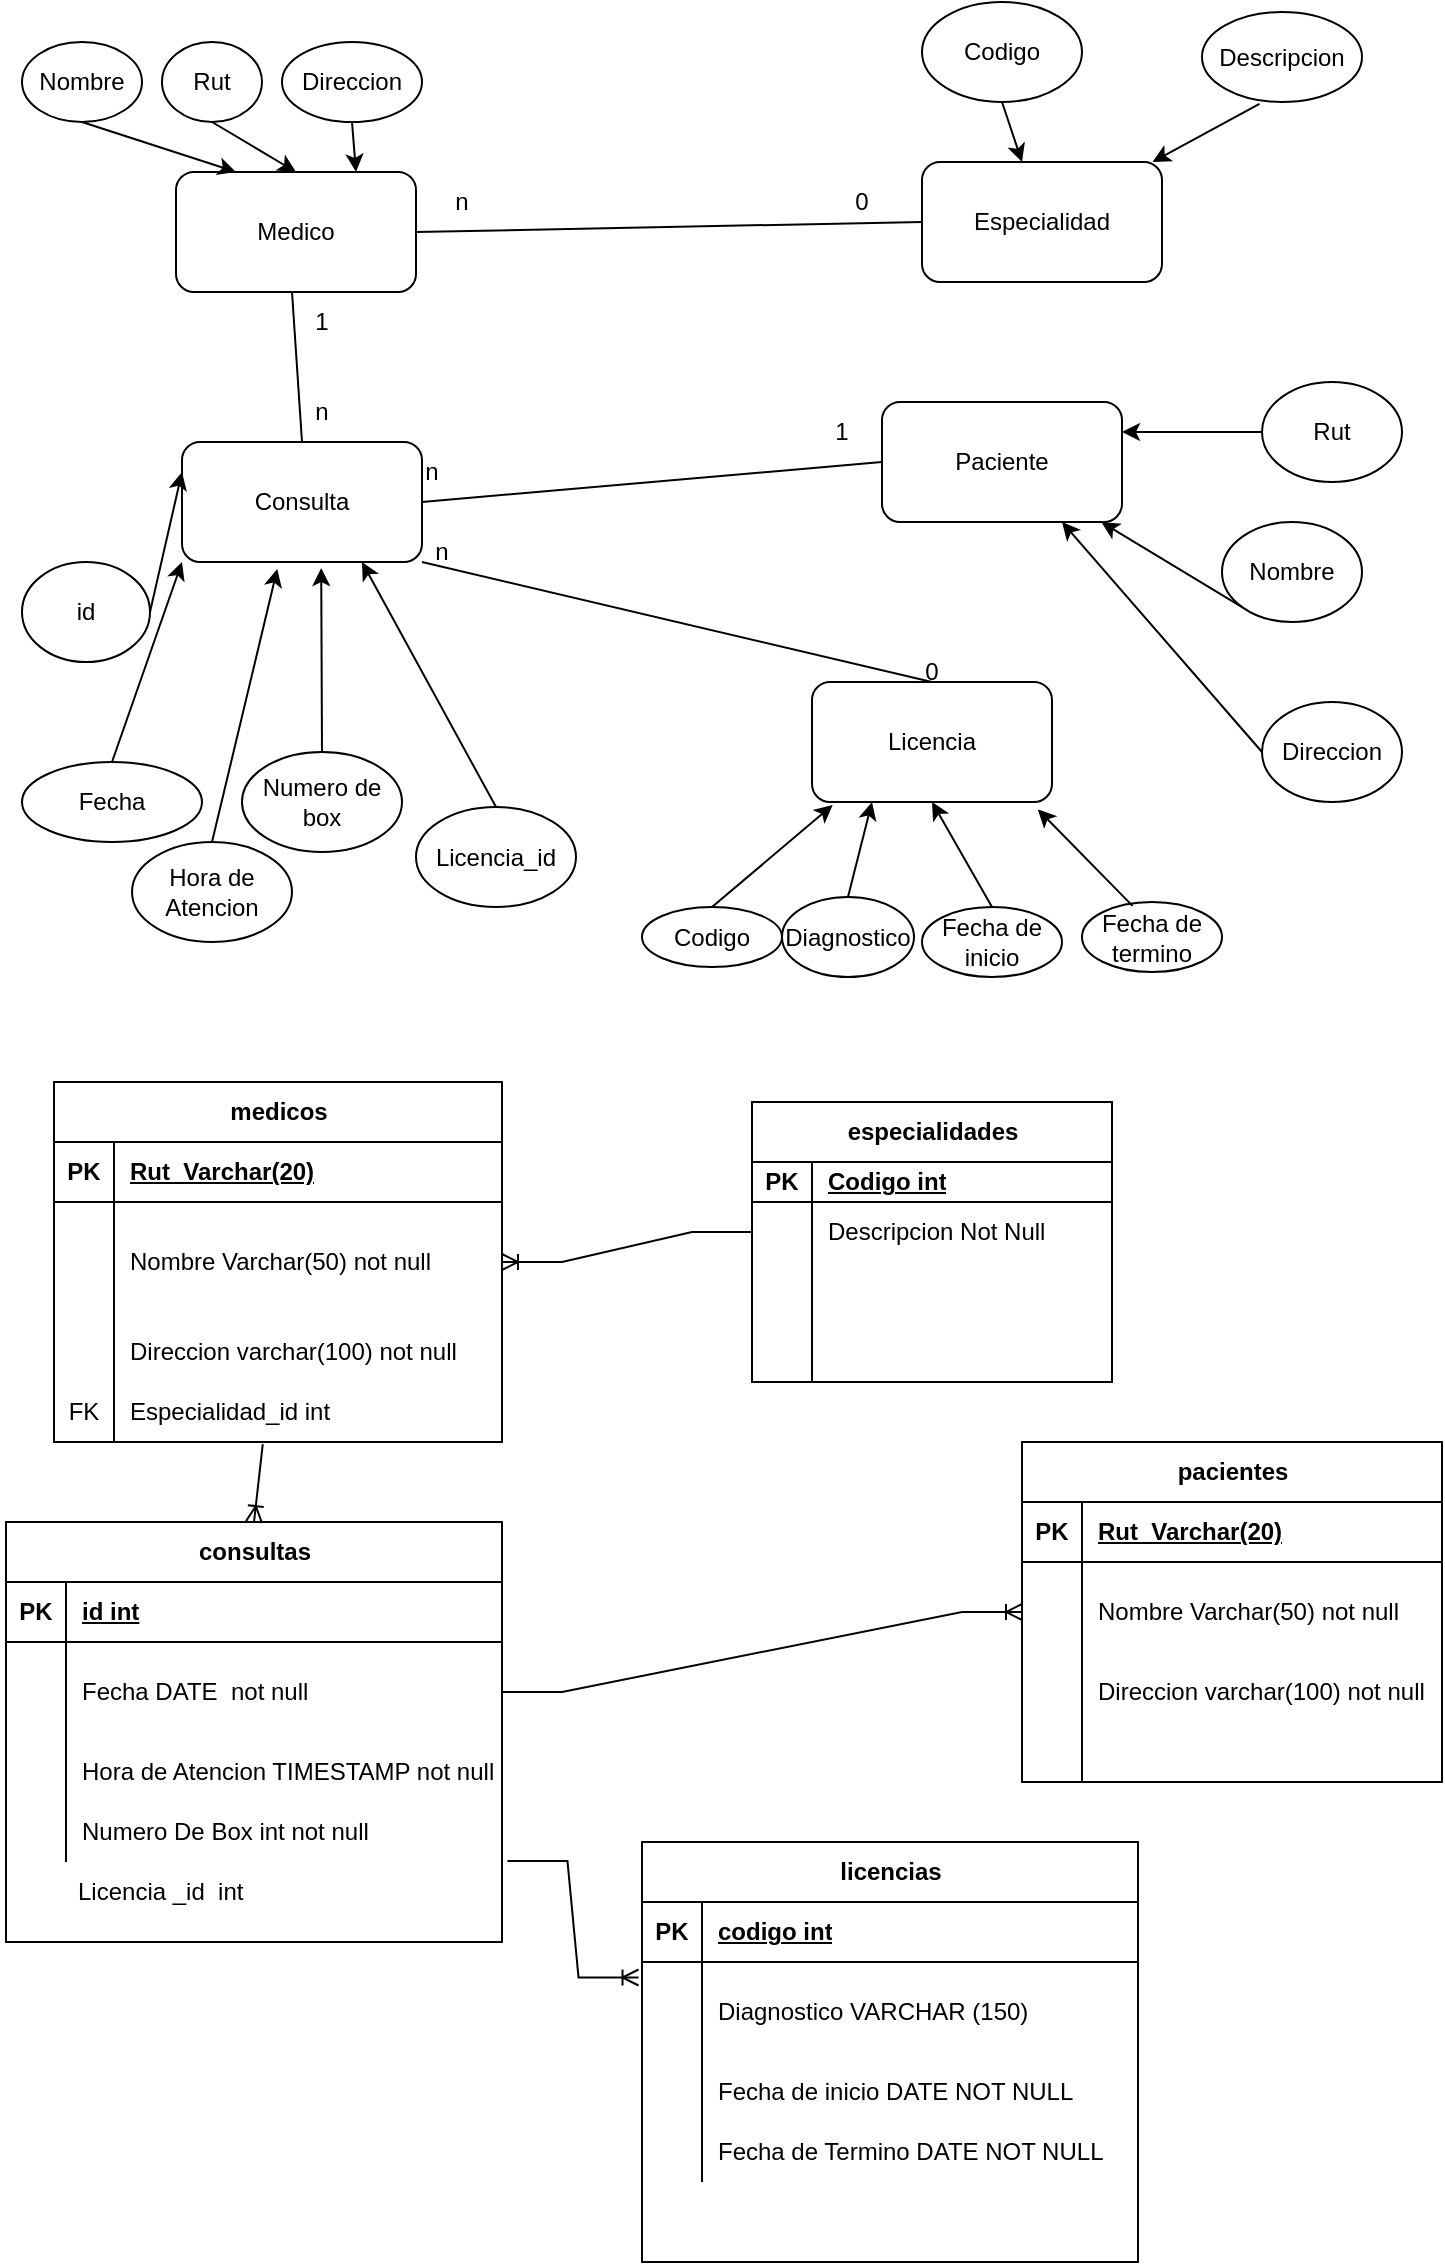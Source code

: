 <mxfile version="21.3.2" type="browser">
  <diagram name="Página-1" id="vCThs38d2Mc9DxfJJw0b">
    <mxGraphModel dx="910" dy="476" grid="1" gridSize="10" guides="1" tooltips="1" connect="1" arrows="1" fold="1" page="1" pageScale="1" pageWidth="827" pageHeight="1169" math="0" shadow="0">
      <root>
        <mxCell id="0" />
        <mxCell id="1" parent="0" />
        <mxCell id="mnabHyh_FeWXcVCnpc1L-1" value="Medico" style="rounded=1;whiteSpace=wrap;html=1;" parent="1" vertex="1">
          <mxGeometry x="97" y="85" width="120" height="60" as="geometry" />
        </mxCell>
        <mxCell id="mnabHyh_FeWXcVCnpc1L-2" value="Direccion" style="ellipse;whiteSpace=wrap;html=1;" parent="1" vertex="1">
          <mxGeometry x="150" y="20" width="70" height="40" as="geometry" />
        </mxCell>
        <mxCell id="mnabHyh_FeWXcVCnpc1L-3" value="Rut" style="ellipse;whiteSpace=wrap;html=1;" parent="1" vertex="1">
          <mxGeometry x="90" y="20" width="50" height="40" as="geometry" />
        </mxCell>
        <mxCell id="mnabHyh_FeWXcVCnpc1L-4" value="Nombre" style="ellipse;whiteSpace=wrap;html=1;" parent="1" vertex="1">
          <mxGeometry x="20" y="20" width="60" height="40" as="geometry" />
        </mxCell>
        <mxCell id="mnabHyh_FeWXcVCnpc1L-5" value="Especialidad" style="rounded=1;whiteSpace=wrap;html=1;" parent="1" vertex="1">
          <mxGeometry x="470" y="80" width="120" height="60" as="geometry" />
        </mxCell>
        <mxCell id="mnabHyh_FeWXcVCnpc1L-12" value="n" style="text;html=1;strokeColor=none;fillColor=none;align=center;verticalAlign=middle;whiteSpace=wrap;rounded=0;" parent="1" vertex="1">
          <mxGeometry x="210" y="85" width="60" height="30" as="geometry" />
        </mxCell>
        <mxCell id="mnabHyh_FeWXcVCnpc1L-13" value="" style="endArrow=classic;html=1;rounded=0;exitX=0.5;exitY=1;exitDx=0;exitDy=0;entryX=0.75;entryY=0;entryDx=0;entryDy=0;" parent="1" source="mnabHyh_FeWXcVCnpc1L-2" target="mnabHyh_FeWXcVCnpc1L-1" edge="1">
          <mxGeometry width="50" height="50" relative="1" as="geometry">
            <mxPoint x="460" y="250" as="sourcePoint" />
            <mxPoint x="510" y="200" as="targetPoint" />
          </mxGeometry>
        </mxCell>
        <mxCell id="mnabHyh_FeWXcVCnpc1L-14" value="" style="endArrow=classic;html=1;rounded=0;exitX=0.5;exitY=1;exitDx=0;exitDy=0;entryX=0.5;entryY=0;entryDx=0;entryDy=0;" parent="1" source="mnabHyh_FeWXcVCnpc1L-3" target="mnabHyh_FeWXcVCnpc1L-1" edge="1">
          <mxGeometry width="50" height="50" relative="1" as="geometry">
            <mxPoint x="460" y="250" as="sourcePoint" />
            <mxPoint x="510" y="200" as="targetPoint" />
          </mxGeometry>
        </mxCell>
        <mxCell id="mnabHyh_FeWXcVCnpc1L-15" value="" style="endArrow=classic;html=1;rounded=0;exitX=0.5;exitY=1;exitDx=0;exitDy=0;entryX=0.25;entryY=0;entryDx=0;entryDy=0;" parent="1" source="mnabHyh_FeWXcVCnpc1L-4" target="mnabHyh_FeWXcVCnpc1L-1" edge="1">
          <mxGeometry width="50" height="50" relative="1" as="geometry">
            <mxPoint x="50" y="130" as="sourcePoint" />
            <mxPoint x="100" y="80" as="targetPoint" />
          </mxGeometry>
        </mxCell>
        <mxCell id="mnabHyh_FeWXcVCnpc1L-16" value="Descripcion" style="ellipse;whiteSpace=wrap;html=1;" parent="1" vertex="1">
          <mxGeometry x="610" y="5" width="80" height="45" as="geometry" />
        </mxCell>
        <mxCell id="mnabHyh_FeWXcVCnpc1L-17" value="Codigo" style="ellipse;whiteSpace=wrap;html=1;" parent="1" vertex="1">
          <mxGeometry x="470" width="80" height="50" as="geometry" />
        </mxCell>
        <mxCell id="mnabHyh_FeWXcVCnpc1L-18" value="" style="endArrow=classic;html=1;rounded=0;exitX=0.359;exitY=1.022;exitDx=0;exitDy=0;exitPerimeter=0;" parent="1" source="mnabHyh_FeWXcVCnpc1L-16" target="mnabHyh_FeWXcVCnpc1L-5" edge="1">
          <mxGeometry width="50" height="50" relative="1" as="geometry">
            <mxPoint x="460" y="250" as="sourcePoint" />
            <mxPoint x="510" y="200" as="targetPoint" />
          </mxGeometry>
        </mxCell>
        <mxCell id="mnabHyh_FeWXcVCnpc1L-19" value="" style="endArrow=classic;html=1;rounded=0;exitX=0.5;exitY=1;exitDx=0;exitDy=0;" parent="1" source="mnabHyh_FeWXcVCnpc1L-17" target="mnabHyh_FeWXcVCnpc1L-5" edge="1">
          <mxGeometry width="50" height="50" relative="1" as="geometry">
            <mxPoint x="460" y="250" as="sourcePoint" />
            <mxPoint x="510" y="200" as="targetPoint" />
          </mxGeometry>
        </mxCell>
        <mxCell id="mnabHyh_FeWXcVCnpc1L-20" value="medicos" style="shape=table;startSize=30;container=1;collapsible=1;childLayout=tableLayout;fixedRows=1;rowLines=0;fontStyle=1;align=center;resizeLast=1;html=1;" parent="1" vertex="1">
          <mxGeometry x="36" y="540" width="224" height="180" as="geometry" />
        </mxCell>
        <mxCell id="mnabHyh_FeWXcVCnpc1L-21" value="" style="shape=tableRow;horizontal=0;startSize=0;swimlaneHead=0;swimlaneBody=0;fillColor=none;collapsible=0;dropTarget=0;points=[[0,0.5],[1,0.5]];portConstraint=eastwest;top=0;left=0;right=0;bottom=1;" parent="mnabHyh_FeWXcVCnpc1L-20" vertex="1">
          <mxGeometry y="30" width="224" height="30" as="geometry" />
        </mxCell>
        <mxCell id="mnabHyh_FeWXcVCnpc1L-22" value="PK" style="shape=partialRectangle;connectable=0;fillColor=none;top=0;left=0;bottom=0;right=0;fontStyle=1;overflow=hidden;whiteSpace=wrap;html=1;" parent="mnabHyh_FeWXcVCnpc1L-21" vertex="1">
          <mxGeometry width="30" height="30" as="geometry">
            <mxRectangle width="30" height="30" as="alternateBounds" />
          </mxGeometry>
        </mxCell>
        <mxCell id="mnabHyh_FeWXcVCnpc1L-23" value="Rut&amp;nbsp; Varchar(20)" style="shape=partialRectangle;connectable=0;fillColor=none;top=0;left=0;bottom=0;right=0;align=left;spacingLeft=6;fontStyle=5;overflow=hidden;whiteSpace=wrap;html=1;" parent="mnabHyh_FeWXcVCnpc1L-21" vertex="1">
          <mxGeometry x="30" width="194" height="30" as="geometry">
            <mxRectangle width="194" height="30" as="alternateBounds" />
          </mxGeometry>
        </mxCell>
        <mxCell id="mnabHyh_FeWXcVCnpc1L-24" value="" style="shape=tableRow;horizontal=0;startSize=0;swimlaneHead=0;swimlaneBody=0;fillColor=none;collapsible=0;dropTarget=0;points=[[0,0.5],[1,0.5]];portConstraint=eastwest;top=0;left=0;right=0;bottom=0;" parent="mnabHyh_FeWXcVCnpc1L-20" vertex="1">
          <mxGeometry y="60" width="224" height="60" as="geometry" />
        </mxCell>
        <mxCell id="mnabHyh_FeWXcVCnpc1L-25" value="" style="shape=partialRectangle;connectable=0;fillColor=none;top=0;left=0;bottom=0;right=0;editable=1;overflow=hidden;whiteSpace=wrap;html=1;" parent="mnabHyh_FeWXcVCnpc1L-24" vertex="1">
          <mxGeometry width="30" height="60" as="geometry">
            <mxRectangle width="30" height="60" as="alternateBounds" />
          </mxGeometry>
        </mxCell>
        <mxCell id="mnabHyh_FeWXcVCnpc1L-26" value="Nombre Varchar(50) not null" style="shape=partialRectangle;connectable=0;fillColor=none;top=0;left=0;bottom=0;right=0;align=left;spacingLeft=6;overflow=hidden;whiteSpace=wrap;html=1;" parent="mnabHyh_FeWXcVCnpc1L-24" vertex="1">
          <mxGeometry x="30" width="194" height="60" as="geometry">
            <mxRectangle width="194" height="60" as="alternateBounds" />
          </mxGeometry>
        </mxCell>
        <mxCell id="mnabHyh_FeWXcVCnpc1L-27" value="" style="shape=tableRow;horizontal=0;startSize=0;swimlaneHead=0;swimlaneBody=0;fillColor=none;collapsible=0;dropTarget=0;points=[[0,0.5],[1,0.5]];portConstraint=eastwest;top=0;left=0;right=0;bottom=0;" parent="mnabHyh_FeWXcVCnpc1L-20" vertex="1">
          <mxGeometry y="120" width="224" height="30" as="geometry" />
        </mxCell>
        <mxCell id="mnabHyh_FeWXcVCnpc1L-28" value="" style="shape=partialRectangle;connectable=0;fillColor=none;top=0;left=0;bottom=0;right=0;editable=1;overflow=hidden;whiteSpace=wrap;html=1;" parent="mnabHyh_FeWXcVCnpc1L-27" vertex="1">
          <mxGeometry width="30" height="30" as="geometry">
            <mxRectangle width="30" height="30" as="alternateBounds" />
          </mxGeometry>
        </mxCell>
        <mxCell id="mnabHyh_FeWXcVCnpc1L-29" value="Direccion varchar(100) not null" style="shape=partialRectangle;connectable=0;fillColor=none;top=0;left=0;bottom=0;right=0;align=left;spacingLeft=6;overflow=hidden;whiteSpace=wrap;html=1;" parent="mnabHyh_FeWXcVCnpc1L-27" vertex="1">
          <mxGeometry x="30" width="194" height="30" as="geometry">
            <mxRectangle width="194" height="30" as="alternateBounds" />
          </mxGeometry>
        </mxCell>
        <mxCell id="mnabHyh_FeWXcVCnpc1L-30" value="" style="shape=tableRow;horizontal=0;startSize=0;swimlaneHead=0;swimlaneBody=0;fillColor=none;collapsible=0;dropTarget=0;points=[[0,0.5],[1,0.5]];portConstraint=eastwest;top=0;left=0;right=0;bottom=0;" parent="mnabHyh_FeWXcVCnpc1L-20" vertex="1">
          <mxGeometry y="150" width="224" height="30" as="geometry" />
        </mxCell>
        <mxCell id="mnabHyh_FeWXcVCnpc1L-31" value="FK" style="shape=partialRectangle;connectable=0;fillColor=none;top=0;left=0;bottom=0;right=0;editable=1;overflow=hidden;whiteSpace=wrap;html=1;" parent="mnabHyh_FeWXcVCnpc1L-30" vertex="1">
          <mxGeometry width="30" height="30" as="geometry">
            <mxRectangle width="30" height="30" as="alternateBounds" />
          </mxGeometry>
        </mxCell>
        <mxCell id="mnabHyh_FeWXcVCnpc1L-32" value="Especialidad_id int" style="shape=partialRectangle;connectable=0;fillColor=none;top=0;left=0;bottom=0;right=0;align=left;spacingLeft=6;overflow=hidden;whiteSpace=wrap;html=1;" parent="mnabHyh_FeWXcVCnpc1L-30" vertex="1">
          <mxGeometry x="30" width="194" height="30" as="geometry">
            <mxRectangle width="194" height="30" as="alternateBounds" />
          </mxGeometry>
        </mxCell>
        <mxCell id="mnabHyh_FeWXcVCnpc1L-33" value="especialidades" style="shape=table;startSize=30;container=1;collapsible=1;childLayout=tableLayout;fixedRows=1;rowLines=0;fontStyle=1;align=center;resizeLast=1;html=1;" parent="1" vertex="1">
          <mxGeometry x="385" y="550" width="180" height="140" as="geometry" />
        </mxCell>
        <mxCell id="mnabHyh_FeWXcVCnpc1L-34" value="" style="shape=tableRow;horizontal=0;startSize=0;swimlaneHead=0;swimlaneBody=0;fillColor=none;collapsible=0;dropTarget=0;points=[[0,0.5],[1,0.5]];portConstraint=eastwest;top=0;left=0;right=0;bottom=1;" parent="mnabHyh_FeWXcVCnpc1L-33" vertex="1">
          <mxGeometry y="30" width="180" height="20" as="geometry" />
        </mxCell>
        <mxCell id="mnabHyh_FeWXcVCnpc1L-35" value="PK" style="shape=partialRectangle;connectable=0;fillColor=none;top=0;left=0;bottom=0;right=0;fontStyle=1;overflow=hidden;whiteSpace=wrap;html=1;" parent="mnabHyh_FeWXcVCnpc1L-34" vertex="1">
          <mxGeometry width="30" height="20" as="geometry">
            <mxRectangle width="30" height="20" as="alternateBounds" />
          </mxGeometry>
        </mxCell>
        <mxCell id="mnabHyh_FeWXcVCnpc1L-36" value="Codigo int" style="shape=partialRectangle;connectable=0;fillColor=none;top=0;left=0;bottom=0;right=0;align=left;spacingLeft=6;fontStyle=5;overflow=hidden;whiteSpace=wrap;html=1;" parent="mnabHyh_FeWXcVCnpc1L-34" vertex="1">
          <mxGeometry x="30" width="150" height="20" as="geometry">
            <mxRectangle width="150" height="20" as="alternateBounds" />
          </mxGeometry>
        </mxCell>
        <mxCell id="mnabHyh_FeWXcVCnpc1L-37" value="" style="shape=tableRow;horizontal=0;startSize=0;swimlaneHead=0;swimlaneBody=0;fillColor=none;collapsible=0;dropTarget=0;points=[[0,0.5],[1,0.5]];portConstraint=eastwest;top=0;left=0;right=0;bottom=0;" parent="mnabHyh_FeWXcVCnpc1L-33" vertex="1">
          <mxGeometry y="50" width="180" height="30" as="geometry" />
        </mxCell>
        <mxCell id="mnabHyh_FeWXcVCnpc1L-38" value="" style="shape=partialRectangle;connectable=0;fillColor=none;top=0;left=0;bottom=0;right=0;editable=1;overflow=hidden;whiteSpace=wrap;html=1;" parent="mnabHyh_FeWXcVCnpc1L-37" vertex="1">
          <mxGeometry width="30" height="30" as="geometry">
            <mxRectangle width="30" height="30" as="alternateBounds" />
          </mxGeometry>
        </mxCell>
        <mxCell id="mnabHyh_FeWXcVCnpc1L-39" value="Descripcion Not Null" style="shape=partialRectangle;connectable=0;fillColor=none;top=0;left=0;bottom=0;right=0;align=left;spacingLeft=6;overflow=hidden;whiteSpace=wrap;html=1;" parent="mnabHyh_FeWXcVCnpc1L-37" vertex="1">
          <mxGeometry x="30" width="150" height="30" as="geometry">
            <mxRectangle width="150" height="30" as="alternateBounds" />
          </mxGeometry>
        </mxCell>
        <mxCell id="mnabHyh_FeWXcVCnpc1L-40" value="" style="shape=tableRow;horizontal=0;startSize=0;swimlaneHead=0;swimlaneBody=0;fillColor=none;collapsible=0;dropTarget=0;points=[[0,0.5],[1,0.5]];portConstraint=eastwest;top=0;left=0;right=0;bottom=0;" parent="mnabHyh_FeWXcVCnpc1L-33" vertex="1">
          <mxGeometry y="80" width="180" height="30" as="geometry" />
        </mxCell>
        <mxCell id="mnabHyh_FeWXcVCnpc1L-41" value="" style="shape=partialRectangle;connectable=0;fillColor=none;top=0;left=0;bottom=0;right=0;editable=1;overflow=hidden;whiteSpace=wrap;html=1;" parent="mnabHyh_FeWXcVCnpc1L-40" vertex="1">
          <mxGeometry width="30" height="30" as="geometry">
            <mxRectangle width="30" height="30" as="alternateBounds" />
          </mxGeometry>
        </mxCell>
        <mxCell id="mnabHyh_FeWXcVCnpc1L-42" value="" style="shape=partialRectangle;connectable=0;fillColor=none;top=0;left=0;bottom=0;right=0;align=left;spacingLeft=6;overflow=hidden;whiteSpace=wrap;html=1;" parent="mnabHyh_FeWXcVCnpc1L-40" vertex="1">
          <mxGeometry x="30" width="150" height="30" as="geometry">
            <mxRectangle width="150" height="30" as="alternateBounds" />
          </mxGeometry>
        </mxCell>
        <mxCell id="mnabHyh_FeWXcVCnpc1L-43" value="" style="shape=tableRow;horizontal=0;startSize=0;swimlaneHead=0;swimlaneBody=0;fillColor=none;collapsible=0;dropTarget=0;points=[[0,0.5],[1,0.5]];portConstraint=eastwest;top=0;left=0;right=0;bottom=0;" parent="mnabHyh_FeWXcVCnpc1L-33" vertex="1">
          <mxGeometry y="110" width="180" height="30" as="geometry" />
        </mxCell>
        <mxCell id="mnabHyh_FeWXcVCnpc1L-44" value="" style="shape=partialRectangle;connectable=0;fillColor=none;top=0;left=0;bottom=0;right=0;editable=1;overflow=hidden;whiteSpace=wrap;html=1;" parent="mnabHyh_FeWXcVCnpc1L-43" vertex="1">
          <mxGeometry width="30" height="30" as="geometry">
            <mxRectangle width="30" height="30" as="alternateBounds" />
          </mxGeometry>
        </mxCell>
        <mxCell id="mnabHyh_FeWXcVCnpc1L-45" value="" style="shape=partialRectangle;connectable=0;fillColor=none;top=0;left=0;bottom=0;right=0;align=left;spacingLeft=6;overflow=hidden;whiteSpace=wrap;html=1;" parent="mnabHyh_FeWXcVCnpc1L-43" vertex="1">
          <mxGeometry x="30" width="150" height="30" as="geometry">
            <mxRectangle width="150" height="30" as="alternateBounds" />
          </mxGeometry>
        </mxCell>
        <mxCell id="mnabHyh_FeWXcVCnpc1L-46" value="" style="edgeStyle=entityRelationEdgeStyle;fontSize=12;html=1;endArrow=ERoneToMany;rounded=0;entryX=1;entryY=0.5;entryDx=0;entryDy=0;exitX=0;exitY=0.5;exitDx=0;exitDy=0;" parent="1" source="mnabHyh_FeWXcVCnpc1L-37" target="mnabHyh_FeWXcVCnpc1L-24" edge="1">
          <mxGeometry width="100" height="100" relative="1" as="geometry">
            <mxPoint x="401" y="760" as="sourcePoint" />
            <mxPoint x="501" y="660" as="targetPoint" />
          </mxGeometry>
        </mxCell>
        <mxCell id="mnabHyh_FeWXcVCnpc1L-48" value="Consulta" style="rounded=1;whiteSpace=wrap;html=1;" parent="1" vertex="1">
          <mxGeometry x="100" y="220" width="120" height="60" as="geometry" />
        </mxCell>
        <mxCell id="mnabHyh_FeWXcVCnpc1L-49" value="Paciente" style="rounded=1;whiteSpace=wrap;html=1;" parent="1" vertex="1">
          <mxGeometry x="450" y="200" width="120" height="60" as="geometry" />
        </mxCell>
        <mxCell id="mnabHyh_FeWXcVCnpc1L-50" value="" style="endArrow=none;html=1;rounded=0;exitX=1;exitY=0.5;exitDx=0;exitDy=0;entryX=0;entryY=0.5;entryDx=0;entryDy=0;" parent="1" source="mnabHyh_FeWXcVCnpc1L-1" target="mnabHyh_FeWXcVCnpc1L-5" edge="1">
          <mxGeometry width="50" height="50" relative="1" as="geometry">
            <mxPoint x="270" y="160" as="sourcePoint" />
            <mxPoint x="310" y="180" as="targetPoint" />
          </mxGeometry>
        </mxCell>
        <mxCell id="mnabHyh_FeWXcVCnpc1L-10" value="0" style="text;html=1;strokeColor=none;fillColor=none;align=center;verticalAlign=middle;whiteSpace=wrap;rounded=0;" parent="1" vertex="1">
          <mxGeometry x="410" y="85" width="60" height="30" as="geometry" />
        </mxCell>
        <mxCell id="mnabHyh_FeWXcVCnpc1L-52" value="" style="endArrow=none;html=1;rounded=0;exitX=0;exitY=0.5;exitDx=0;exitDy=0;entryX=1;entryY=0.5;entryDx=0;entryDy=0;" parent="1" source="mnabHyh_FeWXcVCnpc1L-49" target="mnabHyh_FeWXcVCnpc1L-48" edge="1">
          <mxGeometry width="50" height="50" relative="1" as="geometry">
            <mxPoint x="390" y="170" as="sourcePoint" />
            <mxPoint x="440" y="120" as="targetPoint" />
          </mxGeometry>
        </mxCell>
        <mxCell id="mnabHyh_FeWXcVCnpc1L-53" value="1" style="text;html=1;strokeColor=none;fillColor=none;align=center;verticalAlign=middle;whiteSpace=wrap;rounded=0;" parent="1" vertex="1">
          <mxGeometry x="400" y="200" width="60" height="30" as="geometry" />
        </mxCell>
        <mxCell id="mnabHyh_FeWXcVCnpc1L-54" value="n" style="text;html=1;strokeColor=none;fillColor=none;align=center;verticalAlign=middle;whiteSpace=wrap;rounded=0;" parent="1" vertex="1">
          <mxGeometry x="195" y="220" width="60" height="30" as="geometry" />
        </mxCell>
        <mxCell id="mnabHyh_FeWXcVCnpc1L-56" value="1" style="text;html=1;strokeColor=none;fillColor=none;align=center;verticalAlign=middle;whiteSpace=wrap;rounded=0;" parent="1" vertex="1">
          <mxGeometry x="140" y="145" width="60" height="30" as="geometry" />
        </mxCell>
        <mxCell id="mnabHyh_FeWXcVCnpc1L-58" value="Nombre" style="ellipse;whiteSpace=wrap;html=1;" parent="1" vertex="1">
          <mxGeometry x="620" y="260" width="70" height="50" as="geometry" />
        </mxCell>
        <mxCell id="mnabHyh_FeWXcVCnpc1L-59" value="Rut" style="ellipse;whiteSpace=wrap;html=1;" parent="1" vertex="1">
          <mxGeometry x="640" y="190" width="70" height="50" as="geometry" />
        </mxCell>
        <mxCell id="mnabHyh_FeWXcVCnpc1L-60" value="Direccion" style="ellipse;whiteSpace=wrap;html=1;" parent="1" vertex="1">
          <mxGeometry x="640" y="350" width="70" height="50" as="geometry" />
        </mxCell>
        <mxCell id="mnabHyh_FeWXcVCnpc1L-65" value="" style="endArrow=classic;html=1;rounded=0;exitX=0;exitY=0.5;exitDx=0;exitDy=0;entryX=0.75;entryY=1;entryDx=0;entryDy=0;" parent="1" source="mnabHyh_FeWXcVCnpc1L-60" target="mnabHyh_FeWXcVCnpc1L-49" edge="1">
          <mxGeometry width="50" height="50" relative="1" as="geometry">
            <mxPoint x="390" y="170" as="sourcePoint" />
            <mxPoint x="440" y="120" as="targetPoint" />
          </mxGeometry>
        </mxCell>
        <mxCell id="mnabHyh_FeWXcVCnpc1L-66" value="id" style="ellipse;whiteSpace=wrap;html=1;" parent="1" vertex="1">
          <mxGeometry x="20" y="280" width="64" height="50" as="geometry" />
        </mxCell>
        <mxCell id="mnabHyh_FeWXcVCnpc1L-67" value="" style="endArrow=classic;html=1;rounded=0;exitX=1;exitY=0.5;exitDx=0;exitDy=0;entryX=0;entryY=0.25;entryDx=0;entryDy=0;" parent="1" source="mnabHyh_FeWXcVCnpc1L-66" target="mnabHyh_FeWXcVCnpc1L-48" edge="1">
          <mxGeometry width="50" height="50" relative="1" as="geometry">
            <mxPoint x="390" y="170" as="sourcePoint" />
            <mxPoint x="440" y="120" as="targetPoint" />
          </mxGeometry>
        </mxCell>
        <mxCell id="mnabHyh_FeWXcVCnpc1L-73" value="Fecha" style="ellipse;whiteSpace=wrap;html=1;" parent="1" vertex="1">
          <mxGeometry x="20" y="380" width="90" height="40" as="geometry" />
        </mxCell>
        <mxCell id="mnabHyh_FeWXcVCnpc1L-74" value="Hora de Atencion" style="ellipse;whiteSpace=wrap;html=1;" parent="1" vertex="1">
          <mxGeometry x="75" y="420" width="80" height="50" as="geometry" />
        </mxCell>
        <mxCell id="mnabHyh_FeWXcVCnpc1L-75" value="Numero de box" style="ellipse;whiteSpace=wrap;html=1;" parent="1" vertex="1">
          <mxGeometry x="130" y="375" width="80" height="50" as="geometry" />
        </mxCell>
        <mxCell id="mnabHyh_FeWXcVCnpc1L-76" value="" style="endArrow=classic;html=1;rounded=0;exitX=0.5;exitY=0;exitDx=0;exitDy=0;entryX=0;entryY=1;entryDx=0;entryDy=0;" parent="1" source="mnabHyh_FeWXcVCnpc1L-73" target="mnabHyh_FeWXcVCnpc1L-48" edge="1">
          <mxGeometry width="50" height="50" relative="1" as="geometry">
            <mxPoint x="530" y="480" as="sourcePoint" />
            <mxPoint x="580" y="430" as="targetPoint" />
          </mxGeometry>
        </mxCell>
        <mxCell id="mnabHyh_FeWXcVCnpc1L-77" value="" style="endArrow=classic;html=1;rounded=0;exitX=0.5;exitY=0;exitDx=0;exitDy=0;entryX=0.397;entryY=1.058;entryDx=0;entryDy=0;entryPerimeter=0;" parent="1" source="mnabHyh_FeWXcVCnpc1L-74" target="mnabHyh_FeWXcVCnpc1L-48" edge="1">
          <mxGeometry width="50" height="50" relative="1" as="geometry">
            <mxPoint x="530" y="480" as="sourcePoint" />
            <mxPoint x="580" y="430" as="targetPoint" />
          </mxGeometry>
        </mxCell>
        <mxCell id="mnabHyh_FeWXcVCnpc1L-78" value="" style="endArrow=classic;html=1;rounded=0;exitX=0.5;exitY=0;exitDx=0;exitDy=0;entryX=0.58;entryY=1.05;entryDx=0;entryDy=0;entryPerimeter=0;" parent="1" source="mnabHyh_FeWXcVCnpc1L-75" target="mnabHyh_FeWXcVCnpc1L-48" edge="1">
          <mxGeometry width="50" height="50" relative="1" as="geometry">
            <mxPoint x="530" y="480" as="sourcePoint" />
            <mxPoint x="580" y="430" as="targetPoint" />
          </mxGeometry>
        </mxCell>
        <mxCell id="mnabHyh_FeWXcVCnpc1L-79" value="consultas" style="shape=table;startSize=30;container=1;collapsible=1;childLayout=tableLayout;fixedRows=1;rowLines=0;fontStyle=1;align=center;resizeLast=1;html=1;" parent="1" vertex="1">
          <mxGeometry x="12" y="760" width="248" height="210" as="geometry" />
        </mxCell>
        <mxCell id="mnabHyh_FeWXcVCnpc1L-80" value="" style="shape=tableRow;horizontal=0;startSize=0;swimlaneHead=0;swimlaneBody=0;fillColor=none;collapsible=0;dropTarget=0;points=[[0,0.5],[1,0.5]];portConstraint=eastwest;top=0;left=0;right=0;bottom=1;" parent="mnabHyh_FeWXcVCnpc1L-79" vertex="1">
          <mxGeometry y="30" width="248" height="30" as="geometry" />
        </mxCell>
        <mxCell id="mnabHyh_FeWXcVCnpc1L-81" value="PK" style="shape=partialRectangle;connectable=0;fillColor=none;top=0;left=0;bottom=0;right=0;fontStyle=1;overflow=hidden;whiteSpace=wrap;html=1;" parent="mnabHyh_FeWXcVCnpc1L-80" vertex="1">
          <mxGeometry width="30" height="30" as="geometry">
            <mxRectangle width="30" height="30" as="alternateBounds" />
          </mxGeometry>
        </mxCell>
        <mxCell id="mnabHyh_FeWXcVCnpc1L-82" value="id int" style="shape=partialRectangle;connectable=0;fillColor=none;top=0;left=0;bottom=0;right=0;align=left;spacingLeft=6;fontStyle=5;overflow=hidden;whiteSpace=wrap;html=1;" parent="mnabHyh_FeWXcVCnpc1L-80" vertex="1">
          <mxGeometry x="30" width="218" height="30" as="geometry">
            <mxRectangle width="218" height="30" as="alternateBounds" />
          </mxGeometry>
        </mxCell>
        <mxCell id="mnabHyh_FeWXcVCnpc1L-83" value="" style="shape=tableRow;horizontal=0;startSize=0;swimlaneHead=0;swimlaneBody=0;fillColor=none;collapsible=0;dropTarget=0;points=[[0,0.5],[1,0.5]];portConstraint=eastwest;top=0;left=0;right=0;bottom=0;" parent="mnabHyh_FeWXcVCnpc1L-79" vertex="1">
          <mxGeometry y="60" width="248" height="50" as="geometry" />
        </mxCell>
        <mxCell id="mnabHyh_FeWXcVCnpc1L-84" value="" style="shape=partialRectangle;connectable=0;fillColor=none;top=0;left=0;bottom=0;right=0;editable=1;overflow=hidden;whiteSpace=wrap;html=1;" parent="mnabHyh_FeWXcVCnpc1L-83" vertex="1">
          <mxGeometry width="30" height="50" as="geometry">
            <mxRectangle width="30" height="50" as="alternateBounds" />
          </mxGeometry>
        </mxCell>
        <mxCell id="mnabHyh_FeWXcVCnpc1L-85" value="Fecha DATE&amp;nbsp; not null" style="shape=partialRectangle;connectable=0;fillColor=none;top=0;left=0;bottom=0;right=0;align=left;spacingLeft=6;overflow=hidden;whiteSpace=wrap;html=1;" parent="mnabHyh_FeWXcVCnpc1L-83" vertex="1">
          <mxGeometry x="30" width="218" height="50" as="geometry">
            <mxRectangle width="218" height="50" as="alternateBounds" />
          </mxGeometry>
        </mxCell>
        <mxCell id="mnabHyh_FeWXcVCnpc1L-86" value="" style="shape=tableRow;horizontal=0;startSize=0;swimlaneHead=0;swimlaneBody=0;fillColor=none;collapsible=0;dropTarget=0;points=[[0,0.5],[1,0.5]];portConstraint=eastwest;top=0;left=0;right=0;bottom=0;" parent="mnabHyh_FeWXcVCnpc1L-79" vertex="1">
          <mxGeometry y="110" width="248" height="30" as="geometry" />
        </mxCell>
        <mxCell id="mnabHyh_FeWXcVCnpc1L-87" value="" style="shape=partialRectangle;connectable=0;fillColor=none;top=0;left=0;bottom=0;right=0;editable=1;overflow=hidden;whiteSpace=wrap;html=1;" parent="mnabHyh_FeWXcVCnpc1L-86" vertex="1">
          <mxGeometry width="30" height="30" as="geometry">
            <mxRectangle width="30" height="30" as="alternateBounds" />
          </mxGeometry>
        </mxCell>
        <mxCell id="mnabHyh_FeWXcVCnpc1L-88" value="Hora de Atencion TIMESTAMP not null" style="shape=partialRectangle;connectable=0;fillColor=none;top=0;left=0;bottom=0;right=0;align=left;spacingLeft=6;overflow=hidden;whiteSpace=wrap;html=1;" parent="mnabHyh_FeWXcVCnpc1L-86" vertex="1">
          <mxGeometry x="30" width="218" height="30" as="geometry">
            <mxRectangle width="218" height="30" as="alternateBounds" />
          </mxGeometry>
        </mxCell>
        <mxCell id="mnabHyh_FeWXcVCnpc1L-89" value="" style="shape=tableRow;horizontal=0;startSize=0;swimlaneHead=0;swimlaneBody=0;fillColor=none;collapsible=0;dropTarget=0;points=[[0,0.5],[1,0.5]];portConstraint=eastwest;top=0;left=0;right=0;bottom=0;" parent="mnabHyh_FeWXcVCnpc1L-79" vertex="1">
          <mxGeometry y="140" width="248" height="30" as="geometry" />
        </mxCell>
        <mxCell id="mnabHyh_FeWXcVCnpc1L-90" value="" style="shape=partialRectangle;connectable=0;fillColor=none;top=0;left=0;bottom=0;right=0;editable=1;overflow=hidden;whiteSpace=wrap;html=1;" parent="mnabHyh_FeWXcVCnpc1L-89" vertex="1">
          <mxGeometry width="30" height="30" as="geometry">
            <mxRectangle width="30" height="30" as="alternateBounds" />
          </mxGeometry>
        </mxCell>
        <mxCell id="mnabHyh_FeWXcVCnpc1L-91" value="Numero De Box int not null" style="shape=partialRectangle;connectable=0;fillColor=none;top=0;left=0;bottom=0;right=0;align=left;spacingLeft=6;overflow=hidden;whiteSpace=wrap;html=1;" parent="mnabHyh_FeWXcVCnpc1L-89" vertex="1">
          <mxGeometry x="30" width="218" height="30" as="geometry">
            <mxRectangle width="218" height="30" as="alternateBounds" />
          </mxGeometry>
        </mxCell>
        <mxCell id="tmCoXhBjzfBMKsCa4W9y-2" value="pacientes" style="shape=table;startSize=30;container=1;collapsible=1;childLayout=tableLayout;fixedRows=1;rowLines=0;fontStyle=1;align=center;resizeLast=1;html=1;" parent="1" vertex="1">
          <mxGeometry x="520" y="720" width="210" height="170" as="geometry" />
        </mxCell>
        <mxCell id="tmCoXhBjzfBMKsCa4W9y-3" value="" style="shape=tableRow;horizontal=0;startSize=0;swimlaneHead=0;swimlaneBody=0;fillColor=none;collapsible=0;dropTarget=0;points=[[0,0.5],[1,0.5]];portConstraint=eastwest;top=0;left=0;right=0;bottom=1;" parent="tmCoXhBjzfBMKsCa4W9y-2" vertex="1">
          <mxGeometry y="30" width="210" height="30" as="geometry" />
        </mxCell>
        <mxCell id="tmCoXhBjzfBMKsCa4W9y-4" value="PK" style="shape=partialRectangle;connectable=0;fillColor=none;top=0;left=0;bottom=0;right=0;fontStyle=1;overflow=hidden;whiteSpace=wrap;html=1;" parent="tmCoXhBjzfBMKsCa4W9y-3" vertex="1">
          <mxGeometry width="30" height="30" as="geometry">
            <mxRectangle width="30" height="30" as="alternateBounds" />
          </mxGeometry>
        </mxCell>
        <mxCell id="tmCoXhBjzfBMKsCa4W9y-5" value="Rut&amp;nbsp; Varchar(20)" style="shape=partialRectangle;connectable=0;fillColor=none;top=0;left=0;bottom=0;right=0;align=left;spacingLeft=6;fontStyle=5;overflow=hidden;whiteSpace=wrap;html=1;" parent="tmCoXhBjzfBMKsCa4W9y-3" vertex="1">
          <mxGeometry x="30" width="180" height="30" as="geometry">
            <mxRectangle width="180" height="30" as="alternateBounds" />
          </mxGeometry>
        </mxCell>
        <mxCell id="tmCoXhBjzfBMKsCa4W9y-6" value="" style="shape=tableRow;horizontal=0;startSize=0;swimlaneHead=0;swimlaneBody=0;fillColor=none;collapsible=0;dropTarget=0;points=[[0,0.5],[1,0.5]];portConstraint=eastwest;top=0;left=0;right=0;bottom=0;" parent="tmCoXhBjzfBMKsCa4W9y-2" vertex="1">
          <mxGeometry y="60" width="210" height="50" as="geometry" />
        </mxCell>
        <mxCell id="tmCoXhBjzfBMKsCa4W9y-7" value="" style="shape=partialRectangle;connectable=0;fillColor=none;top=0;left=0;bottom=0;right=0;editable=1;overflow=hidden;whiteSpace=wrap;html=1;" parent="tmCoXhBjzfBMKsCa4W9y-6" vertex="1">
          <mxGeometry width="30" height="50" as="geometry">
            <mxRectangle width="30" height="50" as="alternateBounds" />
          </mxGeometry>
        </mxCell>
        <mxCell id="tmCoXhBjzfBMKsCa4W9y-8" value="Nombre Varchar(50) not null" style="shape=partialRectangle;connectable=0;fillColor=none;top=0;left=0;bottom=0;right=0;align=left;spacingLeft=6;overflow=hidden;whiteSpace=wrap;html=1;" parent="tmCoXhBjzfBMKsCa4W9y-6" vertex="1">
          <mxGeometry x="30" width="180" height="50" as="geometry">
            <mxRectangle width="180" height="50" as="alternateBounds" />
          </mxGeometry>
        </mxCell>
        <mxCell id="tmCoXhBjzfBMKsCa4W9y-9" value="" style="shape=tableRow;horizontal=0;startSize=0;swimlaneHead=0;swimlaneBody=0;fillColor=none;collapsible=0;dropTarget=0;points=[[0,0.5],[1,0.5]];portConstraint=eastwest;top=0;left=0;right=0;bottom=0;" parent="tmCoXhBjzfBMKsCa4W9y-2" vertex="1">
          <mxGeometry y="110" width="210" height="30" as="geometry" />
        </mxCell>
        <mxCell id="tmCoXhBjzfBMKsCa4W9y-10" value="" style="shape=partialRectangle;connectable=0;fillColor=none;top=0;left=0;bottom=0;right=0;editable=1;overflow=hidden;whiteSpace=wrap;html=1;" parent="tmCoXhBjzfBMKsCa4W9y-9" vertex="1">
          <mxGeometry width="30" height="30" as="geometry">
            <mxRectangle width="30" height="30" as="alternateBounds" />
          </mxGeometry>
        </mxCell>
        <mxCell id="tmCoXhBjzfBMKsCa4W9y-11" value="Direccion varchar(100) not null" style="shape=partialRectangle;connectable=0;fillColor=none;top=0;left=0;bottom=0;right=0;align=left;spacingLeft=6;overflow=hidden;whiteSpace=wrap;html=1;" parent="tmCoXhBjzfBMKsCa4W9y-9" vertex="1">
          <mxGeometry x="30" width="180" height="30" as="geometry">
            <mxRectangle width="180" height="30" as="alternateBounds" />
          </mxGeometry>
        </mxCell>
        <mxCell id="tmCoXhBjzfBMKsCa4W9y-12" value="" style="shape=tableRow;horizontal=0;startSize=0;swimlaneHead=0;swimlaneBody=0;fillColor=none;collapsible=0;dropTarget=0;points=[[0,0.5],[1,0.5]];portConstraint=eastwest;top=0;left=0;right=0;bottom=0;" parent="tmCoXhBjzfBMKsCa4W9y-2" vertex="1">
          <mxGeometry y="140" width="210" height="30" as="geometry" />
        </mxCell>
        <mxCell id="tmCoXhBjzfBMKsCa4W9y-13" value="" style="shape=partialRectangle;connectable=0;fillColor=none;top=0;left=0;bottom=0;right=0;editable=1;overflow=hidden;whiteSpace=wrap;html=1;" parent="tmCoXhBjzfBMKsCa4W9y-12" vertex="1">
          <mxGeometry width="30" height="30" as="geometry">
            <mxRectangle width="30" height="30" as="alternateBounds" />
          </mxGeometry>
        </mxCell>
        <mxCell id="tmCoXhBjzfBMKsCa4W9y-14" value="" style="shape=partialRectangle;connectable=0;fillColor=none;top=0;left=0;bottom=0;right=0;align=left;spacingLeft=6;overflow=hidden;whiteSpace=wrap;html=1;" parent="tmCoXhBjzfBMKsCa4W9y-12" vertex="1">
          <mxGeometry x="30" width="180" height="30" as="geometry">
            <mxRectangle width="180" height="30" as="alternateBounds" />
          </mxGeometry>
        </mxCell>
        <mxCell id="tmCoXhBjzfBMKsCa4W9y-15" value="" style="edgeStyle=entityRelationEdgeStyle;fontSize=12;html=1;endArrow=ERoneToMany;rounded=0;entryX=0;entryY=0.5;entryDx=0;entryDy=0;exitX=1;exitY=0.5;exitDx=0;exitDy=0;" parent="1" source="mnabHyh_FeWXcVCnpc1L-83" target="tmCoXhBjzfBMKsCa4W9y-6" edge="1">
          <mxGeometry width="100" height="100" relative="1" as="geometry">
            <mxPoint x="310" y="840" as="sourcePoint" />
            <mxPoint x="410" y="740" as="targetPoint" />
          </mxGeometry>
        </mxCell>
        <mxCell id="tmCoXhBjzfBMKsCa4W9y-19" value="&lt;font style=&quot;vertical-align: inherit;&quot;&gt;&lt;font style=&quot;vertical-align: inherit;&quot;&gt;Licencia&lt;/font&gt;&lt;/font&gt;" style="rounded=1;whiteSpace=wrap;html=1;" parent="1" vertex="1">
          <mxGeometry x="415" y="340" width="120" height="60" as="geometry" />
        </mxCell>
        <mxCell id="tmCoXhBjzfBMKsCa4W9y-20" value="&lt;font style=&quot;vertical-align: inherit;&quot;&gt;&lt;font style=&quot;vertical-align: inherit;&quot;&gt;Codigo&lt;/font&gt;&lt;/font&gt;" style="ellipse;whiteSpace=wrap;html=1;" parent="1" vertex="1">
          <mxGeometry x="330" y="452.5" width="70" height="30" as="geometry" />
        </mxCell>
        <mxCell id="tmCoXhBjzfBMKsCa4W9y-21" value="&lt;font style=&quot;vertical-align: inherit;&quot;&gt;&lt;font style=&quot;vertical-align: inherit;&quot;&gt;Diagnostico&lt;/font&gt;&lt;/font&gt;" style="ellipse;whiteSpace=wrap;html=1;" parent="1" vertex="1">
          <mxGeometry x="400" y="447.5" width="66" height="40" as="geometry" />
        </mxCell>
        <mxCell id="tmCoXhBjzfBMKsCa4W9y-22" value="&lt;font style=&quot;vertical-align: inherit;&quot;&gt;&lt;font style=&quot;vertical-align: inherit;&quot;&gt;Fecha de inicio&lt;/font&gt;&lt;/font&gt;" style="ellipse;whiteSpace=wrap;html=1;" parent="1" vertex="1">
          <mxGeometry x="470" y="452.5" width="70" height="35" as="geometry" />
        </mxCell>
        <mxCell id="tmCoXhBjzfBMKsCa4W9y-23" value="&lt;font style=&quot;vertical-align: inherit;&quot;&gt;&lt;font style=&quot;vertical-align: inherit;&quot;&gt;&lt;font style=&quot;vertical-align: inherit;&quot;&gt;&lt;font style=&quot;vertical-align: inherit;&quot;&gt;&lt;font style=&quot;vertical-align: inherit;&quot;&gt;&lt;font style=&quot;vertical-align: inherit;&quot;&gt;Fecha de termino&lt;/font&gt;&lt;/font&gt;&lt;/font&gt;&lt;/font&gt;&lt;/font&gt;&lt;/font&gt;" style="ellipse;whiteSpace=wrap;html=1;" parent="1" vertex="1">
          <mxGeometry x="550" y="450" width="70" height="35" as="geometry" />
        </mxCell>
        <mxCell id="tmCoXhBjzfBMKsCa4W9y-24" value="" style="endArrow=classic;html=1;rounded=0;exitX=0.5;exitY=0;exitDx=0;exitDy=0;entryX=0.086;entryY=1.026;entryDx=0;entryDy=0;entryPerimeter=0;" parent="1" source="tmCoXhBjzfBMKsCa4W9y-20" target="tmCoXhBjzfBMKsCa4W9y-19" edge="1">
          <mxGeometry width="50" height="50" relative="1" as="geometry">
            <mxPoint x="180" y="400" as="sourcePoint" />
            <mxPoint x="230" y="350" as="targetPoint" />
          </mxGeometry>
        </mxCell>
        <mxCell id="tmCoXhBjzfBMKsCa4W9y-25" value="" style="endArrow=classic;html=1;rounded=0;exitX=0.5;exitY=0;exitDx=0;exitDy=0;entryX=0.25;entryY=1;entryDx=0;entryDy=0;" parent="1" source="tmCoXhBjzfBMKsCa4W9y-21" target="tmCoXhBjzfBMKsCa4W9y-19" edge="1">
          <mxGeometry width="50" height="50" relative="1" as="geometry">
            <mxPoint x="180" y="400" as="sourcePoint" />
            <mxPoint x="230" y="350" as="targetPoint" />
          </mxGeometry>
        </mxCell>
        <mxCell id="tmCoXhBjzfBMKsCa4W9y-26" value="" style="endArrow=classic;html=1;rounded=0;exitX=0.5;exitY=0;exitDx=0;exitDy=0;entryX=0.5;entryY=1;entryDx=0;entryDy=0;" parent="1" source="tmCoXhBjzfBMKsCa4W9y-22" target="tmCoXhBjzfBMKsCa4W9y-19" edge="1">
          <mxGeometry width="50" height="50" relative="1" as="geometry">
            <mxPoint x="180" y="400" as="sourcePoint" />
            <mxPoint x="230" y="350" as="targetPoint" />
          </mxGeometry>
        </mxCell>
        <mxCell id="tmCoXhBjzfBMKsCa4W9y-27" value="" style="endArrow=classic;html=1;rounded=0;exitX=0.361;exitY=0.055;exitDx=0;exitDy=0;entryX=0.941;entryY=1.062;entryDx=0;entryDy=0;entryPerimeter=0;exitPerimeter=0;" parent="1" source="tmCoXhBjzfBMKsCa4W9y-23" target="tmCoXhBjzfBMKsCa4W9y-19" edge="1">
          <mxGeometry width="50" height="50" relative="1" as="geometry">
            <mxPoint x="180" y="400" as="sourcePoint" />
            <mxPoint x="230" y="350" as="targetPoint" />
          </mxGeometry>
        </mxCell>
        <mxCell id="tmCoXhBjzfBMKsCa4W9y-29" value="" style="endArrow=classic;html=1;rounded=0;exitX=0;exitY=0.5;exitDx=0;exitDy=0;entryX=1;entryY=0.25;entryDx=0;entryDy=0;" parent="1" source="mnabHyh_FeWXcVCnpc1L-59" target="mnabHyh_FeWXcVCnpc1L-49" edge="1">
          <mxGeometry width="50" height="50" relative="1" as="geometry">
            <mxPoint x="420" y="410" as="sourcePoint" />
            <mxPoint x="470" y="360" as="targetPoint" />
          </mxGeometry>
        </mxCell>
        <mxCell id="tmCoXhBjzfBMKsCa4W9y-30" value="" style="endArrow=classic;html=1;rounded=0;exitX=0;exitY=1;exitDx=0;exitDy=0;" parent="1" source="mnabHyh_FeWXcVCnpc1L-58" target="mnabHyh_FeWXcVCnpc1L-49" edge="1">
          <mxGeometry width="50" height="50" relative="1" as="geometry">
            <mxPoint x="420" y="410" as="sourcePoint" />
            <mxPoint x="470" y="360" as="targetPoint" />
          </mxGeometry>
        </mxCell>
        <mxCell id="tmCoXhBjzfBMKsCa4W9y-31" value="" style="fontSize=12;html=1;endArrow=ERoneToMany;rounded=0;exitX=0.466;exitY=1.036;exitDx=0;exitDy=0;exitPerimeter=0;entryX=0.5;entryY=0;entryDx=0;entryDy=0;" parent="1" source="mnabHyh_FeWXcVCnpc1L-30" target="mnabHyh_FeWXcVCnpc1L-79" edge="1">
          <mxGeometry width="100" height="100" relative="1" as="geometry">
            <mxPoint x="198" y="860" as="sourcePoint" />
            <mxPoint x="250" y="800" as="targetPoint" />
          </mxGeometry>
        </mxCell>
        <mxCell id="ph4725RR9a1CGT7SrJ0d-3" value="" style="endArrow=none;html=1;rounded=0;exitX=0.5;exitY=0;exitDx=0;exitDy=0;entryX=1;entryY=1;entryDx=0;entryDy=0;" parent="1" source="tmCoXhBjzfBMKsCa4W9y-19" target="mnabHyh_FeWXcVCnpc1L-48" edge="1">
          <mxGeometry width="50" height="50" relative="1" as="geometry">
            <mxPoint x="390" y="440" as="sourcePoint" />
            <mxPoint x="440" y="390" as="targetPoint" />
          </mxGeometry>
        </mxCell>
        <mxCell id="ph4725RR9a1CGT7SrJ0d-4" value="0" style="text;html=1;strokeColor=none;fillColor=none;align=center;verticalAlign=middle;whiteSpace=wrap;rounded=0;" parent="1" vertex="1">
          <mxGeometry x="445" y="320" width="60" height="30" as="geometry" />
        </mxCell>
        <mxCell id="ph4725RR9a1CGT7SrJ0d-5" value="n" style="text;html=1;strokeColor=none;fillColor=none;align=center;verticalAlign=middle;whiteSpace=wrap;rounded=0;" parent="1" vertex="1">
          <mxGeometry x="200" y="260" width="60" height="30" as="geometry" />
        </mxCell>
        <mxCell id="ph4725RR9a1CGT7SrJ0d-8" value="" style="endArrow=none;html=1;rounded=0;exitX=0.5;exitY=0;exitDx=0;exitDy=0;entryX=0.25;entryY=0;entryDx=0;entryDy=0;" parent="1" source="mnabHyh_FeWXcVCnpc1L-48" target="mnabHyh_FeWXcVCnpc1L-56" edge="1">
          <mxGeometry width="50" height="50" relative="1" as="geometry">
            <mxPoint x="160" y="220" as="sourcePoint" />
            <mxPoint x="157" y="145" as="targetPoint" />
          </mxGeometry>
        </mxCell>
        <mxCell id="mnabHyh_FeWXcVCnpc1L-57" value="n" style="text;html=1;strokeColor=none;fillColor=none;align=center;verticalAlign=middle;whiteSpace=wrap;rounded=0;" parent="1" vertex="1">
          <mxGeometry x="140" y="190" width="60" height="30" as="geometry" />
        </mxCell>
        <mxCell id="ph4725RR9a1CGT7SrJ0d-10" value="licencias" style="shape=table;startSize=30;container=1;collapsible=1;childLayout=tableLayout;fixedRows=1;rowLines=0;fontStyle=1;align=center;resizeLast=1;html=1;" parent="1" vertex="1">
          <mxGeometry x="330" y="920" width="248" height="210" as="geometry" />
        </mxCell>
        <mxCell id="ph4725RR9a1CGT7SrJ0d-11" value="" style="shape=tableRow;horizontal=0;startSize=0;swimlaneHead=0;swimlaneBody=0;fillColor=none;collapsible=0;dropTarget=0;points=[[0,0.5],[1,0.5]];portConstraint=eastwest;top=0;left=0;right=0;bottom=1;" parent="ph4725RR9a1CGT7SrJ0d-10" vertex="1">
          <mxGeometry y="30" width="248" height="30" as="geometry" />
        </mxCell>
        <mxCell id="ph4725RR9a1CGT7SrJ0d-12" value="PK" style="shape=partialRectangle;connectable=0;fillColor=none;top=0;left=0;bottom=0;right=0;fontStyle=1;overflow=hidden;whiteSpace=wrap;html=1;" parent="ph4725RR9a1CGT7SrJ0d-11" vertex="1">
          <mxGeometry width="30" height="30" as="geometry">
            <mxRectangle width="30" height="30" as="alternateBounds" />
          </mxGeometry>
        </mxCell>
        <mxCell id="ph4725RR9a1CGT7SrJ0d-13" value="codigo int" style="shape=partialRectangle;connectable=0;fillColor=none;top=0;left=0;bottom=0;right=0;align=left;spacingLeft=6;fontStyle=5;overflow=hidden;whiteSpace=wrap;html=1;" parent="ph4725RR9a1CGT7SrJ0d-11" vertex="1">
          <mxGeometry x="30" width="218" height="30" as="geometry">
            <mxRectangle width="218" height="30" as="alternateBounds" />
          </mxGeometry>
        </mxCell>
        <mxCell id="ph4725RR9a1CGT7SrJ0d-14" value="" style="shape=tableRow;horizontal=0;startSize=0;swimlaneHead=0;swimlaneBody=0;fillColor=none;collapsible=0;dropTarget=0;points=[[0,0.5],[1,0.5]];portConstraint=eastwest;top=0;left=0;right=0;bottom=0;" parent="ph4725RR9a1CGT7SrJ0d-10" vertex="1">
          <mxGeometry y="60" width="248" height="50" as="geometry" />
        </mxCell>
        <mxCell id="ph4725RR9a1CGT7SrJ0d-15" value="" style="shape=partialRectangle;connectable=0;fillColor=none;top=0;left=0;bottom=0;right=0;editable=1;overflow=hidden;whiteSpace=wrap;html=1;" parent="ph4725RR9a1CGT7SrJ0d-14" vertex="1">
          <mxGeometry width="30" height="50" as="geometry">
            <mxRectangle width="30" height="50" as="alternateBounds" />
          </mxGeometry>
        </mxCell>
        <mxCell id="ph4725RR9a1CGT7SrJ0d-16" value="Diagnostico VARCHAR (150)" style="shape=partialRectangle;connectable=0;fillColor=none;top=0;left=0;bottom=0;right=0;align=left;spacingLeft=6;overflow=hidden;whiteSpace=wrap;html=1;" parent="ph4725RR9a1CGT7SrJ0d-14" vertex="1">
          <mxGeometry x="30" width="218" height="50" as="geometry">
            <mxRectangle width="218" height="50" as="alternateBounds" />
          </mxGeometry>
        </mxCell>
        <mxCell id="ph4725RR9a1CGT7SrJ0d-17" value="" style="shape=tableRow;horizontal=0;startSize=0;swimlaneHead=0;swimlaneBody=0;fillColor=none;collapsible=0;dropTarget=0;points=[[0,0.5],[1,0.5]];portConstraint=eastwest;top=0;left=0;right=0;bottom=0;" parent="ph4725RR9a1CGT7SrJ0d-10" vertex="1">
          <mxGeometry y="110" width="248" height="30" as="geometry" />
        </mxCell>
        <mxCell id="ph4725RR9a1CGT7SrJ0d-18" value="" style="shape=partialRectangle;connectable=0;fillColor=none;top=0;left=0;bottom=0;right=0;editable=1;overflow=hidden;whiteSpace=wrap;html=1;" parent="ph4725RR9a1CGT7SrJ0d-17" vertex="1">
          <mxGeometry width="30" height="30" as="geometry">
            <mxRectangle width="30" height="30" as="alternateBounds" />
          </mxGeometry>
        </mxCell>
        <mxCell id="ph4725RR9a1CGT7SrJ0d-19" value="Fecha de inicio DATE NOT NULL" style="shape=partialRectangle;connectable=0;fillColor=none;top=0;left=0;bottom=0;right=0;align=left;spacingLeft=6;overflow=hidden;whiteSpace=wrap;html=1;" parent="ph4725RR9a1CGT7SrJ0d-17" vertex="1">
          <mxGeometry x="30" width="218" height="30" as="geometry">
            <mxRectangle width="218" height="30" as="alternateBounds" />
          </mxGeometry>
        </mxCell>
        <mxCell id="ph4725RR9a1CGT7SrJ0d-20" value="" style="shape=tableRow;horizontal=0;startSize=0;swimlaneHead=0;swimlaneBody=0;fillColor=none;collapsible=0;dropTarget=0;points=[[0,0.5],[1,0.5]];portConstraint=eastwest;top=0;left=0;right=0;bottom=0;" parent="ph4725RR9a1CGT7SrJ0d-10" vertex="1">
          <mxGeometry y="140" width="248" height="30" as="geometry" />
        </mxCell>
        <mxCell id="ph4725RR9a1CGT7SrJ0d-21" value="" style="shape=partialRectangle;connectable=0;fillColor=none;top=0;left=0;bottom=0;right=0;editable=1;overflow=hidden;whiteSpace=wrap;html=1;" parent="ph4725RR9a1CGT7SrJ0d-20" vertex="1">
          <mxGeometry width="30" height="30" as="geometry">
            <mxRectangle width="30" height="30" as="alternateBounds" />
          </mxGeometry>
        </mxCell>
        <mxCell id="ph4725RR9a1CGT7SrJ0d-22" value="Fecha de Termino DATE NOT NULL" style="shape=partialRectangle;connectable=0;fillColor=none;top=0;left=0;bottom=0;right=0;align=left;spacingLeft=6;overflow=hidden;whiteSpace=wrap;html=1;" parent="ph4725RR9a1CGT7SrJ0d-20" vertex="1">
          <mxGeometry x="30" width="218" height="30" as="geometry">
            <mxRectangle width="218" height="30" as="alternateBounds" />
          </mxGeometry>
        </mxCell>
        <mxCell id="ph4725RR9a1CGT7SrJ0d-23" value="" style="edgeStyle=entityRelationEdgeStyle;fontSize=12;html=1;endArrow=ERoneToMany;rounded=0;entryX=-0.007;entryY=0.155;entryDx=0;entryDy=0;exitX=1.011;exitY=0.985;exitDx=0;exitDy=0;entryPerimeter=0;exitPerimeter=0;" parent="1" source="mnabHyh_FeWXcVCnpc1L-89" target="ph4725RR9a1CGT7SrJ0d-14" edge="1">
          <mxGeometry width="100" height="100" relative="1" as="geometry">
            <mxPoint x="60" y="1030" as="sourcePoint" />
            <mxPoint x="320" y="990" as="targetPoint" />
          </mxGeometry>
        </mxCell>
        <mxCell id="ph4725RR9a1CGT7SrJ0d-24" value="Licencia_id" style="ellipse;whiteSpace=wrap;html=1;" parent="1" vertex="1">
          <mxGeometry x="217" y="402.5" width="80" height="50" as="geometry" />
        </mxCell>
        <mxCell id="ph4725RR9a1CGT7SrJ0d-25" value="" style="endArrow=classic;html=1;rounded=0;exitX=0.5;exitY=0;exitDx=0;exitDy=0;entryX=0.75;entryY=1;entryDx=0;entryDy=0;" parent="1" source="ph4725RR9a1CGT7SrJ0d-24" target="mnabHyh_FeWXcVCnpc1L-48" edge="1">
          <mxGeometry width="50" height="50" relative="1" as="geometry">
            <mxPoint x="630" y="510" as="sourcePoint" />
            <mxPoint x="290" y="310" as="targetPoint" />
          </mxGeometry>
        </mxCell>
        <mxCell id="ph4725RR9a1CGT7SrJ0d-26" value="" style="shape=tableRow;horizontal=0;startSize=0;swimlaneHead=0;swimlaneBody=0;fillColor=none;collapsible=0;dropTarget=0;points=[[0,0.5],[1,0.5]];portConstraint=eastwest;top=0;left=0;right=0;bottom=0;" parent="1" vertex="1">
          <mxGeometry x="10" y="930" width="248" height="30" as="geometry" />
        </mxCell>
        <mxCell id="ph4725RR9a1CGT7SrJ0d-27" value="" style="shape=partialRectangle;connectable=0;fillColor=none;top=0;left=0;bottom=0;right=0;editable=1;overflow=hidden;whiteSpace=wrap;html=1;" parent="ph4725RR9a1CGT7SrJ0d-26" vertex="1">
          <mxGeometry width="30" height="30" as="geometry">
            <mxRectangle width="30" height="30" as="alternateBounds" />
          </mxGeometry>
        </mxCell>
        <mxCell id="ph4725RR9a1CGT7SrJ0d-28" value="Licencia _id&amp;nbsp; int" style="shape=partialRectangle;connectable=0;fillColor=none;top=0;left=0;bottom=0;right=0;align=left;spacingLeft=6;overflow=hidden;whiteSpace=wrap;html=1;" parent="ph4725RR9a1CGT7SrJ0d-26" vertex="1">
          <mxGeometry x="30" width="218" height="30" as="geometry">
            <mxRectangle width="218" height="30" as="alternateBounds" />
          </mxGeometry>
        </mxCell>
      </root>
    </mxGraphModel>
  </diagram>
</mxfile>
